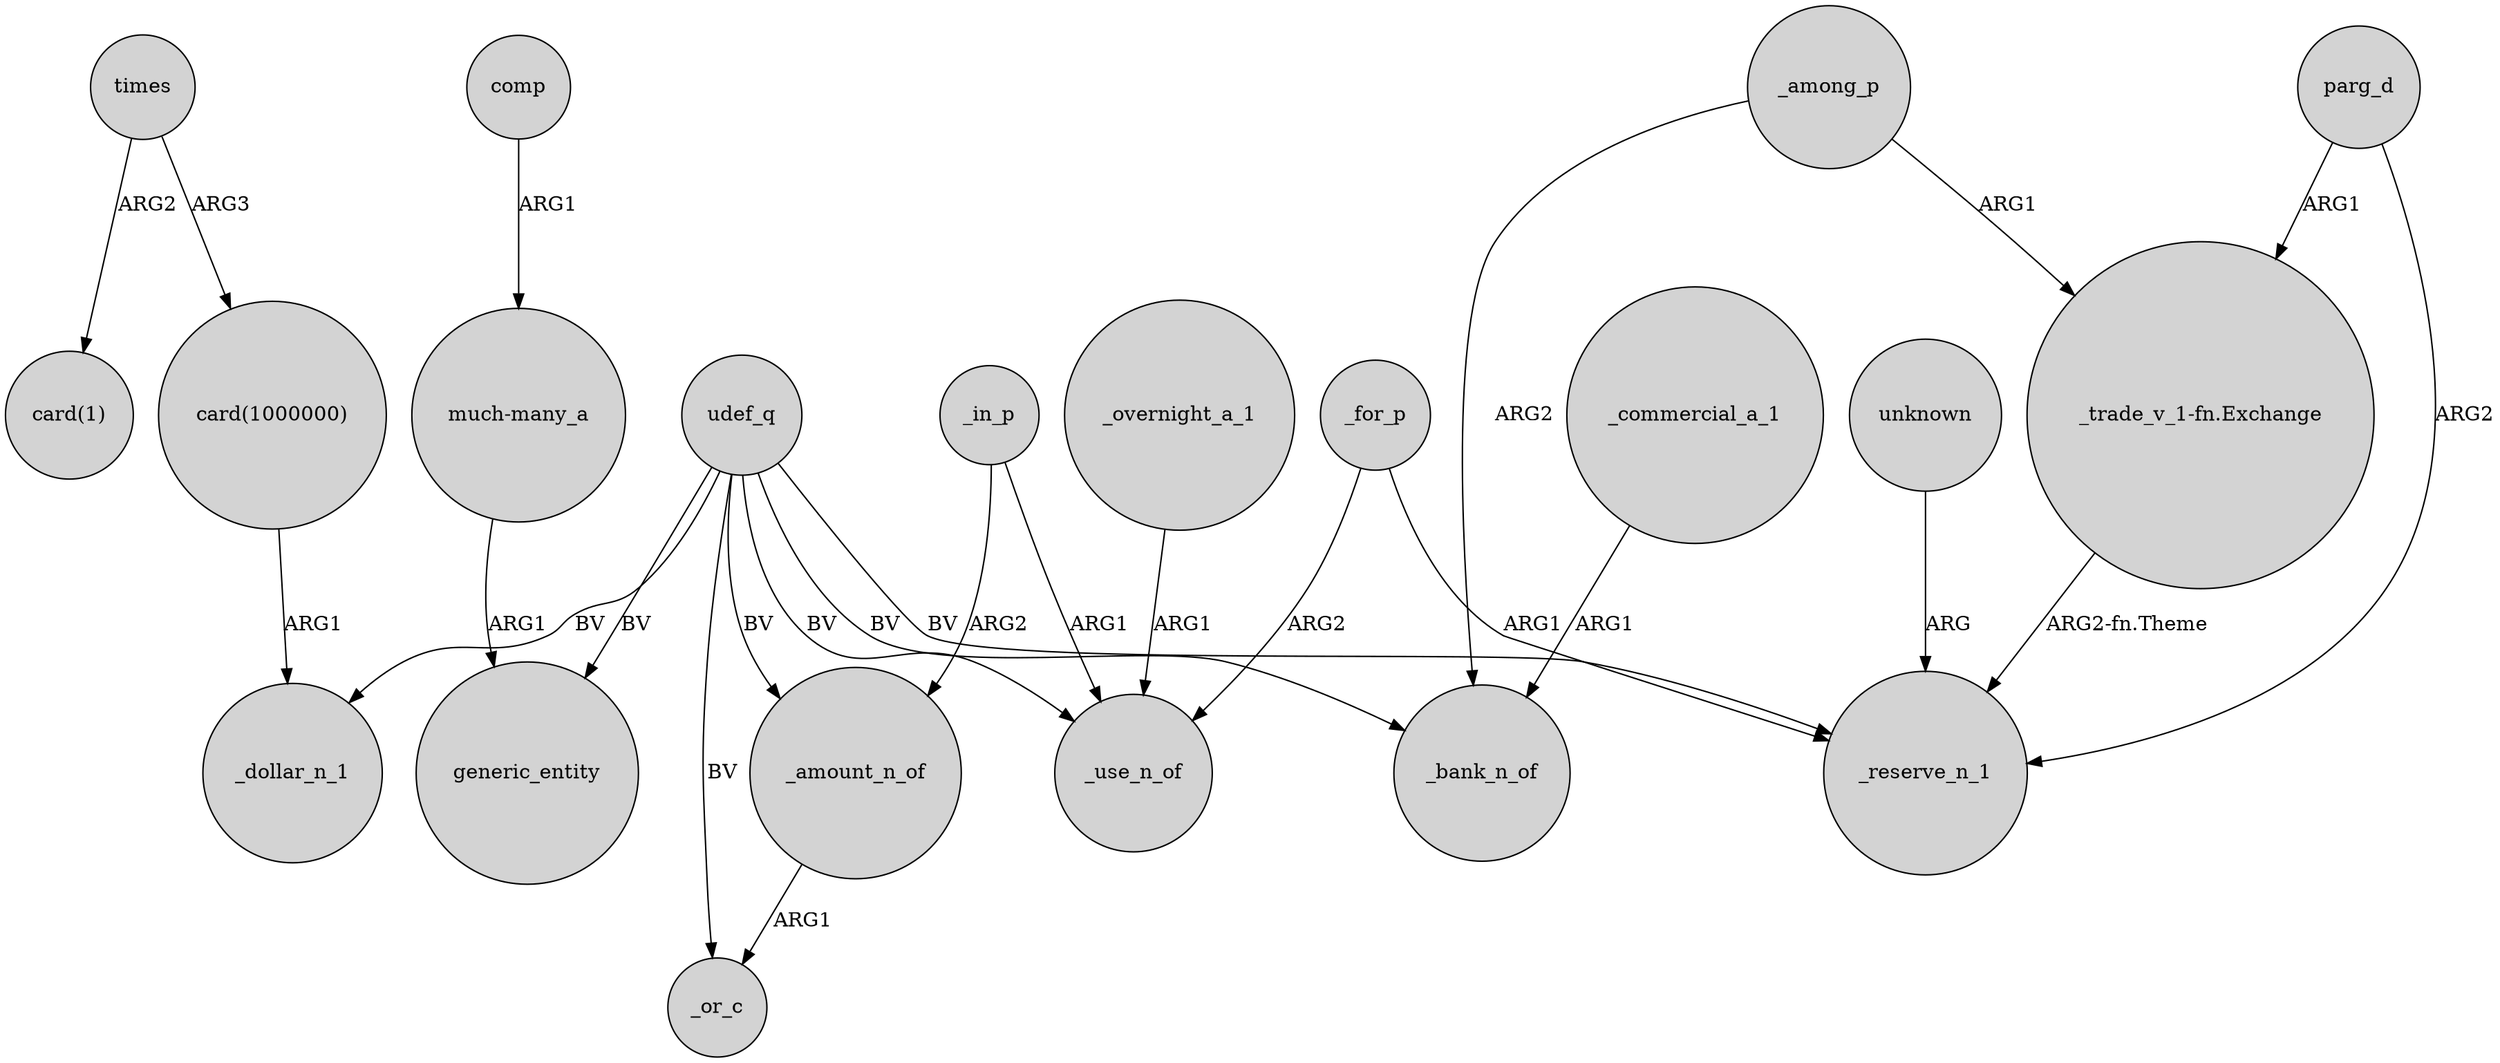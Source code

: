 digraph {
	node [shape=circle style=filled]
	"card(1000000)" -> _dollar_n_1 [label=ARG1]
	_among_p -> "_trade_v_1-fn.Exchange" [label=ARG1]
	udef_q -> generic_entity [label=BV]
	udef_q -> _amount_n_of [label=BV]
	parg_d -> "_trade_v_1-fn.Exchange" [label=ARG1]
	_among_p -> _bank_n_of [label=ARG2]
	"much-many_a" -> generic_entity [label=ARG1]
	udef_q -> _use_n_of [label=BV]
	_in_p -> _amount_n_of [label=ARG2]
	udef_q -> _reserve_n_1 [label=BV]
	udef_q -> _or_c [label=BV]
	_overnight_a_1 -> _use_n_of [label=ARG1]
	comp -> "much-many_a" [label=ARG1]
	times -> "card(1)" [label=ARG2]
	times -> "card(1000000)" [label=ARG3]
	_for_p -> _reserve_n_1 [label=ARG1]
	_amount_n_of -> _or_c [label=ARG1]
	udef_q -> _bank_n_of [label=BV]
	unknown -> _reserve_n_1 [label=ARG]
	_for_p -> _use_n_of [label=ARG2]
	_commercial_a_1 -> _bank_n_of [label=ARG1]
	_in_p -> _use_n_of [label=ARG1]
	"_trade_v_1-fn.Exchange" -> _reserve_n_1 [label="ARG2-fn.Theme"]
	udef_q -> _dollar_n_1 [label=BV]
	parg_d -> _reserve_n_1 [label=ARG2]
}
